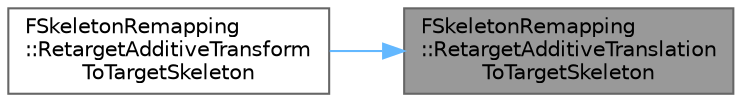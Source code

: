 digraph "FSkeletonRemapping::RetargetAdditiveTranslationToTargetSkeleton"
{
 // INTERACTIVE_SVG=YES
 // LATEX_PDF_SIZE
  bgcolor="transparent";
  edge [fontname=Helvetica,fontsize=10,labelfontname=Helvetica,labelfontsize=10];
  node [fontname=Helvetica,fontsize=10,shape=box,height=0.2,width=0.4];
  rankdir="RL";
  Node1 [id="Node000001",label="FSkeletonRemapping\l::RetargetAdditiveTranslation\lToTargetSkeleton",height=0.2,width=0.4,color="gray40", fillcolor="grey60", style="filled", fontcolor="black",tooltip="Get the specified additive translation retargeted from the source skeleton onto the target skeleton,..."];
  Node1 -> Node2 [id="edge1_Node000001_Node000002",dir="back",color="steelblue1",style="solid",tooltip=" "];
  Node2 [id="Node000002",label="FSkeletonRemapping\l::RetargetAdditiveTransform\lToTargetSkeleton",height=0.2,width=0.4,color="grey40", fillcolor="white", style="filled",URL="$d5/d39/structFSkeletonRemapping.html#a50d857958136970c5067891e5140f319",tooltip="Get the specified additive transform retargeted from the source skeleton onto the target skeleton,..."];
}
